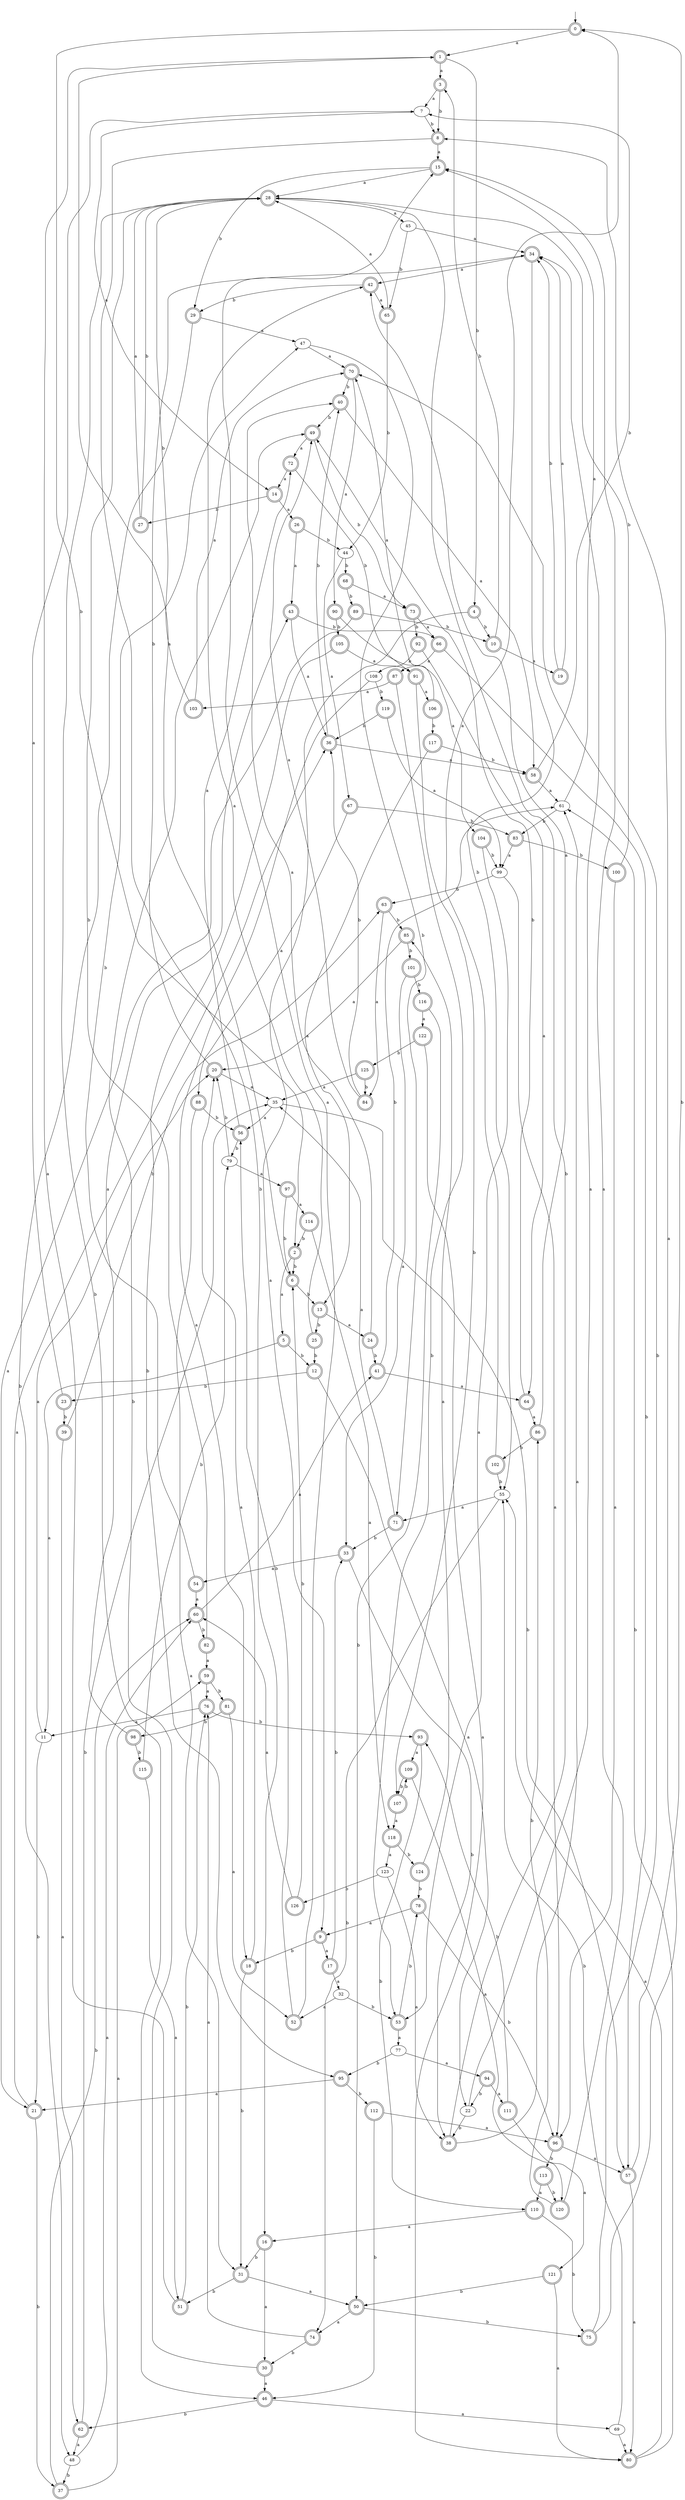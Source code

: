digraph RandomDFA {
  __start0 [label="", shape=none];
  __start0 -> 0 [label=""];
  0 [shape=circle] [shape=doublecircle]
  0 -> 1 [label="a"]
  0 -> 2 [label="b"]
  1 [shape=doublecircle]
  1 -> 3 [label="a"]
  1 -> 4 [label="b"]
  2 [shape=doublecircle]
  2 -> 5 [label="a"]
  2 -> 6 [label="b"]
  3 [shape=doublecircle]
  3 -> 7 [label="a"]
  3 -> 8 [label="b"]
  4 [shape=doublecircle]
  4 -> 9 [label="a"]
  4 -> 10 [label="b"]
  5 [shape=doublecircle]
  5 -> 11 [label="a"]
  5 -> 12 [label="b"]
  6 [shape=doublecircle]
  6 -> 1 [label="a"]
  6 -> 13 [label="b"]
  7
  7 -> 14 [label="a"]
  7 -> 8 [label="b"]
  8 [shape=doublecircle]
  8 -> 15 [label="a"]
  8 -> 16 [label="b"]
  9 [shape=doublecircle]
  9 -> 17 [label="a"]
  9 -> 18 [label="b"]
  10 [shape=doublecircle]
  10 -> 19 [label="a"]
  10 -> 3 [label="b"]
  11
  11 -> 20 [label="a"]
  11 -> 21 [label="b"]
  12 [shape=doublecircle]
  12 -> 22 [label="a"]
  12 -> 23 [label="b"]
  13 [shape=doublecircle]
  13 -> 24 [label="a"]
  13 -> 25 [label="b"]
  14 [shape=doublecircle]
  14 -> 26 [label="a"]
  14 -> 27 [label="b"]
  15 [shape=doublecircle]
  15 -> 28 [label="a"]
  15 -> 29 [label="b"]
  16 [shape=doublecircle]
  16 -> 30 [label="a"]
  16 -> 31 [label="b"]
  17 [shape=doublecircle]
  17 -> 32 [label="a"]
  17 -> 33 [label="b"]
  18 [shape=doublecircle]
  18 -> 20 [label="a"]
  18 -> 31 [label="b"]
  19 [shape=doublecircle]
  19 -> 34 [label="a"]
  19 -> 34 [label="b"]
  20 [shape=doublecircle]
  20 -> 35 [label="a"]
  20 -> 34 [label="b"]
  21 [shape=doublecircle]
  21 -> 36 [label="a"]
  21 -> 37 [label="b"]
  22
  22 -> 34 [label="a"]
  22 -> 38 [label="b"]
  23 [shape=doublecircle]
  23 -> 7 [label="a"]
  23 -> 39 [label="b"]
  24 [shape=doublecircle]
  24 -> 40 [label="a"]
  24 -> 41 [label="b"]
  25 [shape=doublecircle]
  25 -> 42 [label="a"]
  25 -> 12 [label="b"]
  26 [shape=doublecircle]
  26 -> 43 [label="a"]
  26 -> 44 [label="b"]
  27 [shape=doublecircle]
  27 -> 28 [label="a"]
  27 -> 28 [label="b"]
  28 [shape=doublecircle]
  28 -> 45 [label="a"]
  28 -> 46 [label="b"]
  29 [shape=doublecircle]
  29 -> 47 [label="a"]
  29 -> 48 [label="b"]
  30 [shape=doublecircle]
  30 -> 46 [label="a"]
  30 -> 49 [label="b"]
  31 [shape=doublecircle]
  31 -> 50 [label="a"]
  31 -> 51 [label="b"]
  32
  32 -> 52 [label="a"]
  32 -> 53 [label="b"]
  33 [shape=doublecircle]
  33 -> 54 [label="a"]
  33 -> 38 [label="b"]
  34 [shape=doublecircle]
  34 -> 42 [label="a"]
  34 -> 55 [label="b"]
  35
  35 -> 56 [label="a"]
  35 -> 57 [label="b"]
  36 [shape=doublecircle]
  36 -> 58 [label="a"]
  36 -> 40 [label="b"]
  37 [shape=doublecircle]
  37 -> 59 [label="a"]
  37 -> 60 [label="b"]
  38 [shape=doublecircle]
  38 -> 61 [label="a"]
  38 -> 28 [label="b"]
  39 [shape=doublecircle]
  39 -> 62 [label="a"]
  39 -> 63 [label="b"]
  40 [shape=doublecircle]
  40 -> 58 [label="a"]
  40 -> 49 [label="b"]
  41 [shape=doublecircle]
  41 -> 64 [label="a"]
  41 -> 61 [label="b"]
  42 [shape=doublecircle]
  42 -> 65 [label="a"]
  42 -> 29 [label="b"]
  43 [shape=doublecircle]
  43 -> 36 [label="a"]
  43 -> 66 [label="b"]
  44
  44 -> 67 [label="a"]
  44 -> 68 [label="b"]
  45
  45 -> 34 [label="a"]
  45 -> 65 [label="b"]
  46 [shape=doublecircle]
  46 -> 69 [label="a"]
  46 -> 62 [label="b"]
  47
  47 -> 70 [label="a"]
  47 -> 71 [label="b"]
  48
  48 -> 60 [label="a"]
  48 -> 37 [label="b"]
  49 [shape=doublecircle]
  49 -> 72 [label="a"]
  49 -> 73 [label="b"]
  50 [shape=doublecircle]
  50 -> 74 [label="a"]
  50 -> 75 [label="b"]
  51 [shape=doublecircle]
  51 -> 1 [label="a"]
  51 -> 76 [label="b"]
  52 [shape=doublecircle]
  52 -> 15 [label="a"]
  52 -> 56 [label="b"]
  53 [shape=doublecircle]
  53 -> 77 [label="a"]
  53 -> 78 [label="b"]
  54 [shape=doublecircle]
  54 -> 60 [label="a"]
  54 -> 47 [label="b"]
  55
  55 -> 71 [label="a"]
  55 -> 74 [label="b"]
  56 [shape=doublecircle]
  56 -> 72 [label="a"]
  56 -> 79 [label="b"]
  57 [shape=doublecircle]
  57 -> 80 [label="a"]
  57 -> 0 [label="b"]
  58 [shape=doublecircle]
  58 -> 61 [label="a"]
  58 -> 7 [label="b"]
  59 [shape=doublecircle]
  59 -> 76 [label="a"]
  59 -> 81 [label="b"]
  60 [shape=doublecircle]
  60 -> 41 [label="a"]
  60 -> 82 [label="b"]
  61
  61 -> 15 [label="a"]
  61 -> 83 [label="b"]
  62 [shape=doublecircle]
  62 -> 48 [label="a"]
  62 -> 35 [label="b"]
  63 [shape=doublecircle]
  63 -> 84 [label="a"]
  63 -> 85 [label="b"]
  64 [shape=doublecircle]
  64 -> 86 [label="a"]
  64 -> 49 [label="b"]
  65 [shape=doublecircle]
  65 -> 28 [label="a"]
  65 -> 44 [label="b"]
  66 [shape=doublecircle]
  66 -> 87 [label="a"]
  66 -> 57 [label="b"]
  67 [shape=doublecircle]
  67 -> 88 [label="a"]
  67 -> 83 [label="b"]
  68 [shape=doublecircle]
  68 -> 73 [label="a"]
  68 -> 89 [label="b"]
  69
  69 -> 80 [label="a"]
  69 -> 55 [label="b"]
  70 [shape=doublecircle]
  70 -> 90 [label="a"]
  70 -> 40 [label="b"]
  71 [shape=doublecircle]
  71 -> 35 [label="a"]
  71 -> 33 [label="b"]
  72 [shape=doublecircle]
  72 -> 14 [label="a"]
  72 -> 91 [label="b"]
  73 [shape=doublecircle]
  73 -> 66 [label="a"]
  73 -> 92 [label="b"]
  74 [shape=doublecircle]
  74 -> 76 [label="a"]
  74 -> 30 [label="b"]
  75 [shape=doublecircle]
  75 -> 8 [label="a"]
  75 -> 70 [label="b"]
  76 [shape=doublecircle]
  76 -> 11 [label="a"]
  76 -> 93 [label="b"]
  77
  77 -> 94 [label="a"]
  77 -> 95 [label="b"]
  78 [shape=doublecircle]
  78 -> 9 [label="a"]
  78 -> 96 [label="b"]
  79
  79 -> 97 [label="a"]
  79 -> 20 [label="b"]
  80 [shape=doublecircle]
  80 -> 55 [label="a"]
  80 -> 61 [label="b"]
  81 [shape=doublecircle]
  81 -> 52 [label="a"]
  81 -> 98 [label="b"]
  82 [shape=doublecircle]
  82 -> 59 [label="a"]
  82 -> 28 [label="b"]
  83 [shape=doublecircle]
  83 -> 99 [label="a"]
  83 -> 100 [label="b"]
  84 [shape=doublecircle]
  84 -> 49 [label="a"]
  84 -> 36 [label="b"]
  85 [shape=doublecircle]
  85 -> 20 [label="a"]
  85 -> 101 [label="b"]
  86 [shape=doublecircle]
  86 -> 42 [label="a"]
  86 -> 102 [label="b"]
  87 [shape=doublecircle]
  87 -> 103 [label="a"]
  87 -> 53 [label="b"]
  88 [shape=doublecircle]
  88 -> 31 [label="a"]
  88 -> 56 [label="b"]
  89 [shape=doublecircle]
  89 -> 21 [label="a"]
  89 -> 10 [label="b"]
  90 [shape=doublecircle]
  90 -> 104 [label="a"]
  90 -> 105 [label="b"]
  91 [shape=doublecircle]
  91 -> 106 [label="a"]
  91 -> 107 [label="b"]
  92 [shape=doublecircle]
  92 -> 64 [label="a"]
  92 -> 108 [label="b"]
  93 [shape=doublecircle]
  93 -> 109 [label="a"]
  93 -> 110 [label="b"]
  94 [shape=doublecircle]
  94 -> 111 [label="a"]
  94 -> 22 [label="b"]
  95 [shape=doublecircle]
  95 -> 21 [label="a"]
  95 -> 112 [label="b"]
  96 [shape=doublecircle]
  96 -> 57 [label="a"]
  96 -> 113 [label="b"]
  97 [shape=doublecircle]
  97 -> 114 [label="a"]
  97 -> 6 [label="b"]
  98 [shape=doublecircle]
  98 -> 43 [label="a"]
  98 -> 115 [label="b"]
  99
  99 -> 96 [label="a"]
  99 -> 63 [label="b"]
  100 [shape=doublecircle]
  100 -> 96 [label="a"]
  100 -> 28 [label="b"]
  101 [shape=doublecircle]
  101 -> 33 [label="a"]
  101 -> 116 [label="b"]
  102 [shape=doublecircle]
  102 -> 0 [label="a"]
  102 -> 55 [label="b"]
  103 [shape=doublecircle]
  103 -> 70 [label="a"]
  103 -> 28 [label="b"]
  104 [shape=doublecircle]
  104 -> 53 [label="a"]
  104 -> 99 [label="b"]
  105 [shape=doublecircle]
  105 -> 91 [label="a"]
  105 -> 95 [label="b"]
  106 [shape=doublecircle]
  106 -> 70 [label="a"]
  106 -> 117 [label="b"]
  107 [shape=doublecircle]
  107 -> 118 [label="a"]
  107 -> 109 [label="b"]
  108
  108 -> 18 [label="a"]
  108 -> 119 [label="b"]
  109 [shape=doublecircle]
  109 -> 120 [label="a"]
  109 -> 107 [label="b"]
  110 [shape=doublecircle]
  110 -> 16 [label="a"]
  110 -> 75 [label="b"]
  111 [shape=doublecircle]
  111 -> 121 [label="a"]
  111 -> 93 [label="b"]
  112 [shape=doublecircle]
  112 -> 96 [label="a"]
  112 -> 46 [label="b"]
  113 [shape=doublecircle]
  113 -> 110 [label="a"]
  113 -> 120 [label="b"]
  114 [shape=doublecircle]
  114 -> 118 [label="a"]
  114 -> 2 [label="b"]
  115 [shape=doublecircle]
  115 -> 51 [label="a"]
  115 -> 79 [label="b"]
  116 [shape=doublecircle]
  116 -> 122 [label="a"]
  116 -> 50 [label="b"]
  117 [shape=doublecircle]
  117 -> 13 [label="a"]
  117 -> 58 [label="b"]
  118 [shape=doublecircle]
  118 -> 123 [label="a"]
  118 -> 124 [label="b"]
  119 [shape=doublecircle]
  119 -> 99 [label="a"]
  119 -> 36 [label="b"]
  120 [shape=doublecircle]
  120 -> 15 [label="a"]
  120 -> 86 [label="b"]
  121 [shape=doublecircle]
  121 -> 80 [label="a"]
  121 -> 50 [label="b"]
  122 [shape=doublecircle]
  122 -> 80 [label="a"]
  122 -> 125 [label="b"]
  123
  123 -> 38 [label="a"]
  123 -> 126 [label="b"]
  124 [shape=doublecircle]
  124 -> 85 [label="a"]
  124 -> 78 [label="b"]
  125 [shape=doublecircle]
  125 -> 35 [label="a"]
  125 -> 84 [label="b"]
  126 [shape=doublecircle]
  126 -> 60 [label="a"]
  126 -> 6 [label="b"]
}
